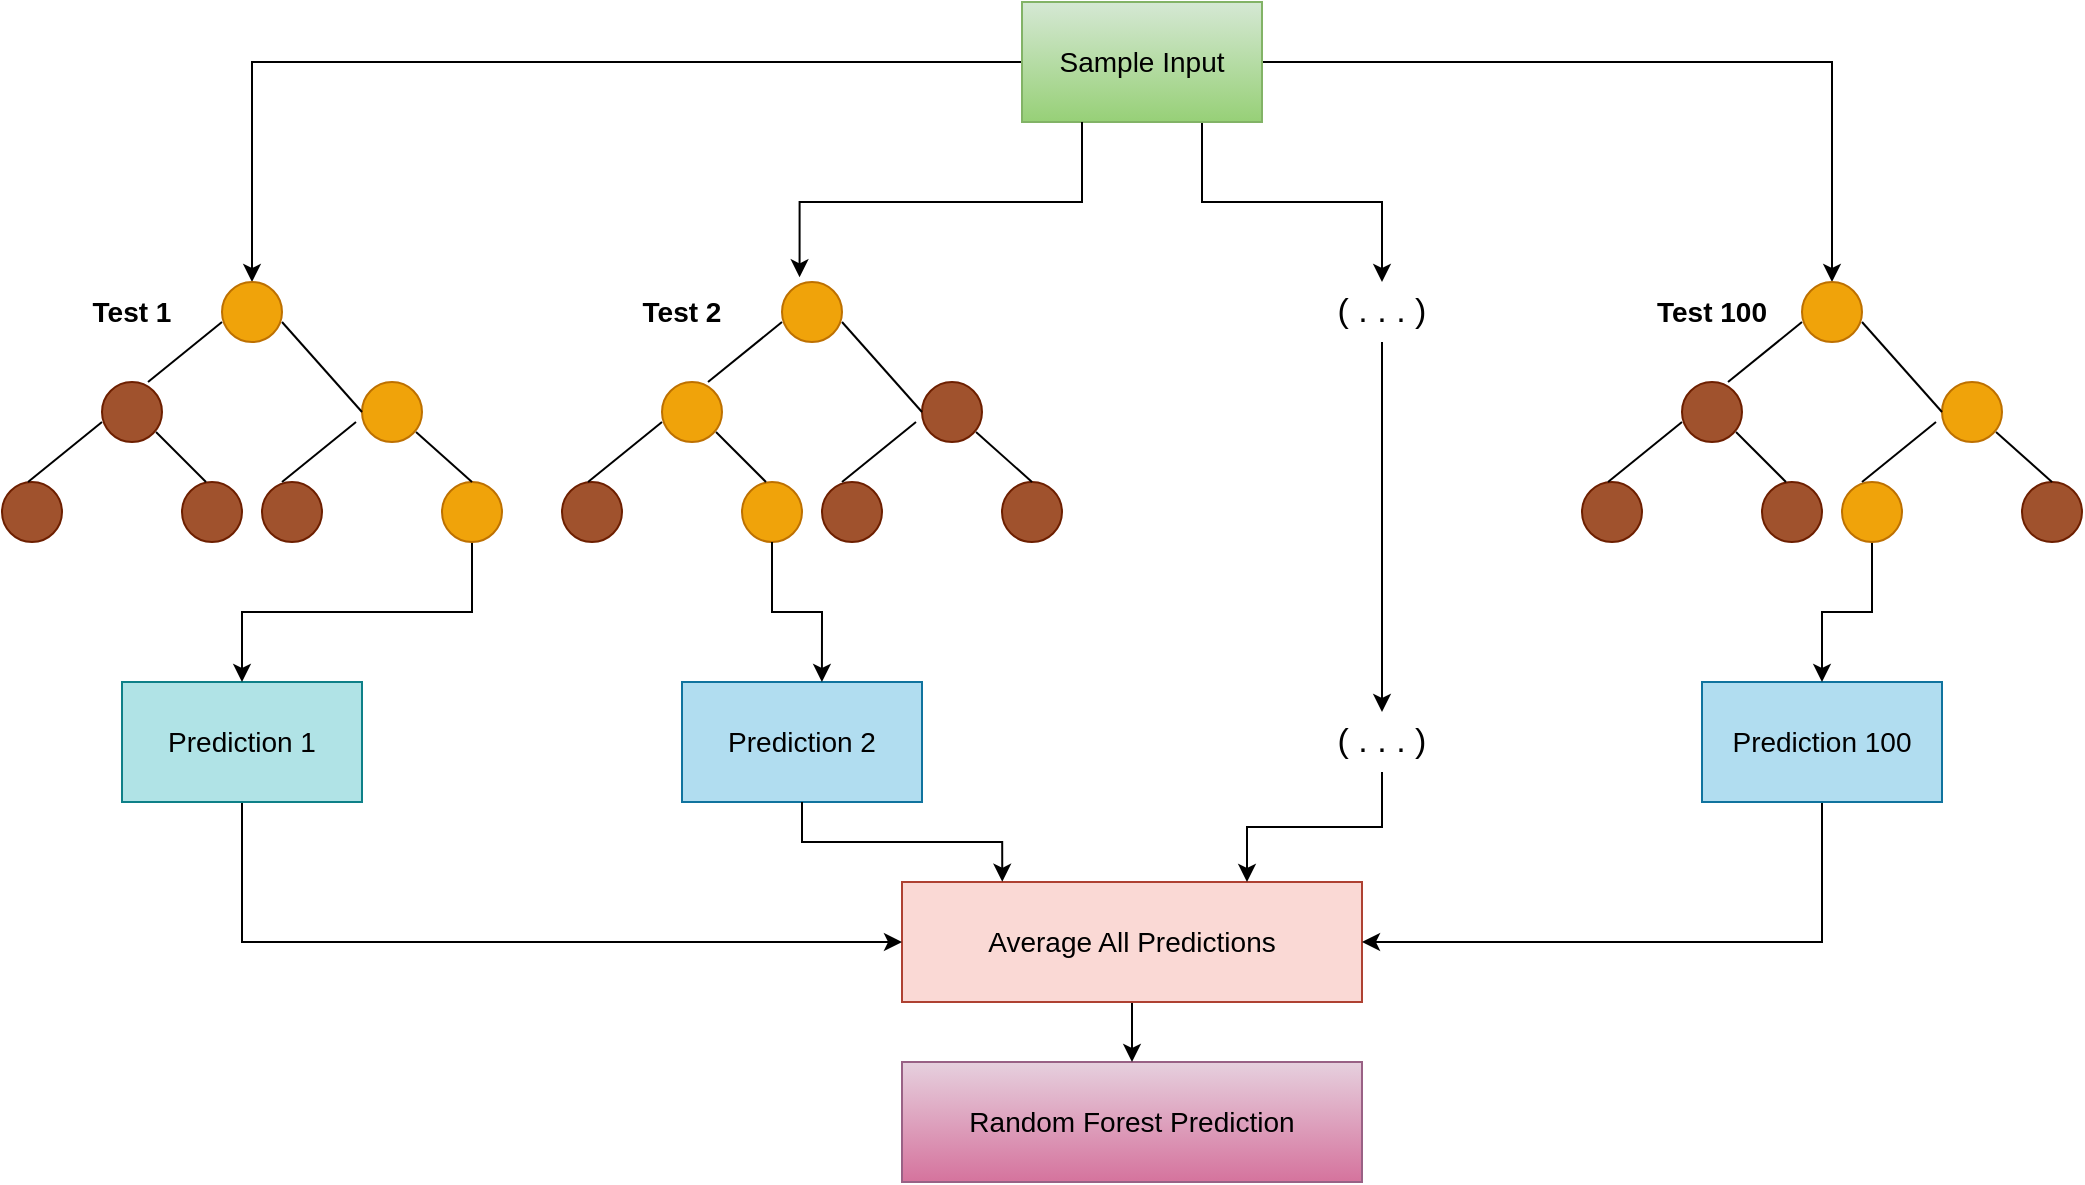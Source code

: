 <mxfile version="24.4.10" type="github">
  <diagram name="Page-1" id="VYmCjIgiaKygCHJWKGql">
    <mxGraphModel dx="2071" dy="638" grid="1" gridSize="10" guides="1" tooltips="1" connect="1" arrows="1" fold="1" page="1" pageScale="1" pageWidth="850" pageHeight="1100" math="0" shadow="0">
      <root>
        <mxCell id="0" />
        <mxCell id="1" parent="0" />
        <mxCell id="sGvX59oKm4tC7sZIhN3M-1" value="&lt;font style=&quot;font-size: 14px;&quot;&gt;Random Forest Prediction&lt;/font&gt;" style="rounded=0;whiteSpace=wrap;html=1;fillColor=#e6d0de;gradientColor=#d5739d;strokeColor=#996185;" vertex="1" parent="1">
          <mxGeometry x="410" y="560" width="230" height="60" as="geometry" />
        </mxCell>
        <mxCell id="sGvX59oKm4tC7sZIhN3M-93" style="edgeStyle=orthogonalEdgeStyle;rounded=0;orthogonalLoop=1;jettySize=auto;html=1;exitX=0.5;exitY=1;exitDx=0;exitDy=0;" edge="1" parent="1" source="sGvX59oKm4tC7sZIhN3M-2" target="sGvX59oKm4tC7sZIhN3M-1">
          <mxGeometry relative="1" as="geometry" />
        </mxCell>
        <mxCell id="sGvX59oKm4tC7sZIhN3M-2" value="&lt;font style=&quot;font-size: 14px;&quot;&gt;Average All Predictions&lt;/font&gt;" style="rounded=0;whiteSpace=wrap;html=1;fillColor=#fad9d5;strokeColor=#ae4132;" vertex="1" parent="1">
          <mxGeometry x="410" y="470" width="230" height="60" as="geometry" />
        </mxCell>
        <mxCell id="sGvX59oKm4tC7sZIhN3M-88" style="edgeStyle=orthogonalEdgeStyle;rounded=0;orthogonalLoop=1;jettySize=auto;html=1;exitX=0.5;exitY=1;exitDx=0;exitDy=0;entryX=0;entryY=0.5;entryDx=0;entryDy=0;" edge="1" parent="1" source="sGvX59oKm4tC7sZIhN3M-3" target="sGvX59oKm4tC7sZIhN3M-2">
          <mxGeometry relative="1" as="geometry" />
        </mxCell>
        <mxCell id="sGvX59oKm4tC7sZIhN3M-3" value="&lt;font style=&quot;font-size: 14px;&quot;&gt;Prediction 1&lt;/font&gt;" style="rounded=0;whiteSpace=wrap;html=1;fillColor=#b0e3e6;strokeColor=#0e8088;" vertex="1" parent="1">
          <mxGeometry x="20" y="370" width="120" height="60" as="geometry" />
        </mxCell>
        <mxCell id="sGvX59oKm4tC7sZIhN3M-4" value="&lt;font style=&quot;font-size: 14px;&quot;&gt;Prediction 2&lt;/font&gt;" style="rounded=0;whiteSpace=wrap;html=1;fillColor=#b1ddf0;strokeColor=#10739e;" vertex="1" parent="1">
          <mxGeometry x="300" y="370" width="120" height="60" as="geometry" />
        </mxCell>
        <mxCell id="sGvX59oKm4tC7sZIhN3M-92" style="edgeStyle=orthogonalEdgeStyle;rounded=0;orthogonalLoop=1;jettySize=auto;html=1;exitX=0.5;exitY=1;exitDx=0;exitDy=0;entryX=1;entryY=0.5;entryDx=0;entryDy=0;" edge="1" parent="1" source="sGvX59oKm4tC7sZIhN3M-5" target="sGvX59oKm4tC7sZIhN3M-2">
          <mxGeometry relative="1" as="geometry" />
        </mxCell>
        <mxCell id="sGvX59oKm4tC7sZIhN3M-5" value="&lt;font style=&quot;font-size: 14px;&quot;&gt;Prediction 100&lt;/font&gt;" style="rounded=0;whiteSpace=wrap;html=1;fillColor=#b1ddf0;strokeColor=#10739e;" vertex="1" parent="1">
          <mxGeometry x="810" y="370" width="120" height="60" as="geometry" />
        </mxCell>
        <mxCell id="sGvX59oKm4tC7sZIhN3M-62" style="edgeStyle=orthogonalEdgeStyle;rounded=0;orthogonalLoop=1;jettySize=auto;html=1;entryX=0.5;entryY=0;entryDx=0;entryDy=0;" edge="1" parent="1" source="sGvX59oKm4tC7sZIhN3M-6" target="sGvX59oKm4tC7sZIhN3M-51">
          <mxGeometry relative="1" as="geometry" />
        </mxCell>
        <mxCell id="sGvX59oKm4tC7sZIhN3M-64" style="edgeStyle=orthogonalEdgeStyle;rounded=0;orthogonalLoop=1;jettySize=auto;html=1;exitX=1;exitY=0.5;exitDx=0;exitDy=0;entryX=0.5;entryY=0;entryDx=0;entryDy=0;" edge="1" parent="1" source="sGvX59oKm4tC7sZIhN3M-6" target="sGvX59oKm4tC7sZIhN3M-15">
          <mxGeometry relative="1" as="geometry" />
        </mxCell>
        <mxCell id="sGvX59oKm4tC7sZIhN3M-82" style="edgeStyle=orthogonalEdgeStyle;rounded=0;orthogonalLoop=1;jettySize=auto;html=1;exitX=0.75;exitY=1;exitDx=0;exitDy=0;entryX=0.5;entryY=0;entryDx=0;entryDy=0;" edge="1" parent="1" source="sGvX59oKm4tC7sZIhN3M-6" target="sGvX59oKm4tC7sZIhN3M-66">
          <mxGeometry relative="1" as="geometry" />
        </mxCell>
        <mxCell id="sGvX59oKm4tC7sZIhN3M-6" value="&lt;font style=&quot;font-size: 14px;&quot;&gt;Sample Input&lt;/font&gt;" style="rounded=0;whiteSpace=wrap;html=1;fillColor=#d5e8d4;strokeColor=#82b366;gradientColor=#97d077;" vertex="1" parent="1">
          <mxGeometry x="470" y="30" width="120" height="60" as="geometry" />
        </mxCell>
        <mxCell id="sGvX59oKm4tC7sZIhN3M-86" style="edgeStyle=orthogonalEdgeStyle;rounded=0;orthogonalLoop=1;jettySize=auto;html=1;exitX=0.5;exitY=1;exitDx=0;exitDy=0;" edge="1" parent="1" source="sGvX59oKm4tC7sZIhN3M-7" target="sGvX59oKm4tC7sZIhN3M-5">
          <mxGeometry relative="1" as="geometry" />
        </mxCell>
        <mxCell id="sGvX59oKm4tC7sZIhN3M-7" value="" style="ellipse;whiteSpace=wrap;html=1;aspect=fixed;fillColor=#f0a30a;fontColor=#000000;strokeColor=#BD7000;" vertex="1" parent="1">
          <mxGeometry x="880" y="270" width="30" height="30" as="geometry" />
        </mxCell>
        <mxCell id="sGvX59oKm4tC7sZIhN3M-8" value="" style="ellipse;whiteSpace=wrap;html=1;aspect=fixed;fillColor=#f0a30a;fontColor=#000000;strokeColor=#BD7000;" vertex="1" parent="1">
          <mxGeometry x="930" y="220" width="30" height="30" as="geometry" />
        </mxCell>
        <mxCell id="sGvX59oKm4tC7sZIhN3M-9" value="" style="ellipse;whiteSpace=wrap;html=1;aspect=fixed;fillColor=#a0522d;fontColor=#ffffff;strokeColor=#6D1F00;" vertex="1" parent="1">
          <mxGeometry x="970" y="270" width="30" height="30" as="geometry" />
        </mxCell>
        <mxCell id="sGvX59oKm4tC7sZIhN3M-11" value="" style="ellipse;whiteSpace=wrap;html=1;aspect=fixed;fillColor=#a0522d;fontColor=#ffffff;strokeColor=#6D1F00;" vertex="1" parent="1">
          <mxGeometry x="800" y="220" width="30" height="30" as="geometry" />
        </mxCell>
        <mxCell id="sGvX59oKm4tC7sZIhN3M-15" value="" style="ellipse;whiteSpace=wrap;html=1;aspect=fixed;fillColor=#f0a30a;fontColor=#000000;strokeColor=#BD7000;" vertex="1" parent="1">
          <mxGeometry x="860" y="170" width="30" height="30" as="geometry" />
        </mxCell>
        <mxCell id="sGvX59oKm4tC7sZIhN3M-24" value="" style="ellipse;whiteSpace=wrap;html=1;aspect=fixed;fillColor=#a0522d;fontColor=#ffffff;strokeColor=#6D1F00;" vertex="1" parent="1">
          <mxGeometry x="840" y="270" width="30" height="30" as="geometry" />
        </mxCell>
        <mxCell id="sGvX59oKm4tC7sZIhN3M-25" value="" style="ellipse;whiteSpace=wrap;html=1;aspect=fixed;fillColor=#a0522d;fontColor=#ffffff;strokeColor=#6D1F00;" vertex="1" parent="1">
          <mxGeometry x="750" y="270" width="30" height="30" as="geometry" />
        </mxCell>
        <mxCell id="sGvX59oKm4tC7sZIhN3M-28" value="" style="endArrow=none;html=1;rounded=0;" edge="1" parent="1">
          <mxGeometry width="50" height="50" relative="1" as="geometry">
            <mxPoint x="823" y="220" as="sourcePoint" />
            <mxPoint x="860" y="190" as="targetPoint" />
          </mxGeometry>
        </mxCell>
        <mxCell id="sGvX59oKm4tC7sZIhN3M-29" value="" style="endArrow=none;html=1;rounded=0;" edge="1" parent="1">
          <mxGeometry width="50" height="50" relative="1" as="geometry">
            <mxPoint x="763" y="270" as="sourcePoint" />
            <mxPoint x="800" y="240" as="targetPoint" />
          </mxGeometry>
        </mxCell>
        <mxCell id="sGvX59oKm4tC7sZIhN3M-30" value="" style="endArrow=none;html=1;rounded=0;" edge="1" parent="1">
          <mxGeometry width="50" height="50" relative="1" as="geometry">
            <mxPoint x="890" y="270" as="sourcePoint" />
            <mxPoint x="927" y="240" as="targetPoint" />
          </mxGeometry>
        </mxCell>
        <mxCell id="sGvX59oKm4tC7sZIhN3M-31" value="" style="endArrow=none;html=1;rounded=0;exitX=0;exitY=0.5;exitDx=0;exitDy=0;" edge="1" parent="1" source="sGvX59oKm4tC7sZIhN3M-8">
          <mxGeometry width="50" height="50" relative="1" as="geometry">
            <mxPoint x="920" y="230" as="sourcePoint" />
            <mxPoint x="890" y="190" as="targetPoint" />
          </mxGeometry>
        </mxCell>
        <mxCell id="sGvX59oKm4tC7sZIhN3M-32" value="" style="endArrow=none;html=1;rounded=0;exitX=0.5;exitY=0;exitDx=0;exitDy=0;" edge="1" parent="1" source="sGvX59oKm4tC7sZIhN3M-9">
          <mxGeometry width="50" height="50" relative="1" as="geometry">
            <mxPoint x="980" y="280" as="sourcePoint" />
            <mxPoint x="957" y="245" as="targetPoint" />
          </mxGeometry>
        </mxCell>
        <mxCell id="sGvX59oKm4tC7sZIhN3M-33" value="" style="endArrow=none;html=1;rounded=0;exitX=0.5;exitY=0;exitDx=0;exitDy=0;" edge="1" parent="1">
          <mxGeometry width="50" height="50" relative="1" as="geometry">
            <mxPoint x="852" y="270" as="sourcePoint" />
            <mxPoint x="827" y="245" as="targetPoint" />
          </mxGeometry>
        </mxCell>
        <mxCell id="sGvX59oKm4tC7sZIhN3M-34" value="" style="ellipse;whiteSpace=wrap;html=1;aspect=fixed;fillColor=#a0522d;fontColor=#ffffff;strokeColor=#6D1F00;" vertex="1" parent="1">
          <mxGeometry x="370" y="270" width="30" height="30" as="geometry" />
        </mxCell>
        <mxCell id="sGvX59oKm4tC7sZIhN3M-35" value="" style="ellipse;whiteSpace=wrap;html=1;aspect=fixed;fillColor=#a0522d;fontColor=#ffffff;strokeColor=#6D1F00;" vertex="1" parent="1">
          <mxGeometry x="420" y="220" width="30" height="30" as="geometry" />
        </mxCell>
        <mxCell id="sGvX59oKm4tC7sZIhN3M-36" value="" style="ellipse;whiteSpace=wrap;html=1;aspect=fixed;fillColor=#a0522d;fontColor=#ffffff;strokeColor=#6D1F00;" vertex="1" parent="1">
          <mxGeometry x="460" y="270" width="30" height="30" as="geometry" />
        </mxCell>
        <mxCell id="sGvX59oKm4tC7sZIhN3M-37" value="" style="ellipse;whiteSpace=wrap;html=1;aspect=fixed;fillColor=#f0a30a;fontColor=#000000;strokeColor=#BD7000;" vertex="1" parent="1">
          <mxGeometry x="290" y="220" width="30" height="30" as="geometry" />
        </mxCell>
        <mxCell id="sGvX59oKm4tC7sZIhN3M-38" value="" style="ellipse;whiteSpace=wrap;html=1;aspect=fixed;fillColor=#f0a30a;fontColor=#000000;strokeColor=#BD7000;" vertex="1" parent="1">
          <mxGeometry x="350" y="170" width="30" height="30" as="geometry" />
        </mxCell>
        <mxCell id="sGvX59oKm4tC7sZIhN3M-39" value="" style="ellipse;whiteSpace=wrap;html=1;aspect=fixed;fillColor=#f0a30a;fontColor=#000000;strokeColor=#BD7000;" vertex="1" parent="1">
          <mxGeometry x="330" y="270" width="30" height="30" as="geometry" />
        </mxCell>
        <mxCell id="sGvX59oKm4tC7sZIhN3M-40" value="" style="ellipse;whiteSpace=wrap;html=1;aspect=fixed;fillColor=#a0522d;fontColor=#ffffff;strokeColor=#6D1F00;" vertex="1" parent="1">
          <mxGeometry x="240" y="270" width="30" height="30" as="geometry" />
        </mxCell>
        <mxCell id="sGvX59oKm4tC7sZIhN3M-41" value="" style="endArrow=none;html=1;rounded=0;" edge="1" parent="1">
          <mxGeometry width="50" height="50" relative="1" as="geometry">
            <mxPoint x="313" y="220" as="sourcePoint" />
            <mxPoint x="350" y="190" as="targetPoint" />
          </mxGeometry>
        </mxCell>
        <mxCell id="sGvX59oKm4tC7sZIhN3M-42" value="" style="endArrow=none;html=1;rounded=0;" edge="1" parent="1">
          <mxGeometry width="50" height="50" relative="1" as="geometry">
            <mxPoint x="253" y="270" as="sourcePoint" />
            <mxPoint x="290" y="240" as="targetPoint" />
          </mxGeometry>
        </mxCell>
        <mxCell id="sGvX59oKm4tC7sZIhN3M-43" value="" style="endArrow=none;html=1;rounded=0;" edge="1" parent="1">
          <mxGeometry width="50" height="50" relative="1" as="geometry">
            <mxPoint x="380" y="270" as="sourcePoint" />
            <mxPoint x="417" y="240" as="targetPoint" />
          </mxGeometry>
        </mxCell>
        <mxCell id="sGvX59oKm4tC7sZIhN3M-44" value="" style="endArrow=none;html=1;rounded=0;exitX=0;exitY=0.5;exitDx=0;exitDy=0;" edge="1" parent="1" source="sGvX59oKm4tC7sZIhN3M-35">
          <mxGeometry width="50" height="50" relative="1" as="geometry">
            <mxPoint x="410" y="230" as="sourcePoint" />
            <mxPoint x="380" y="190" as="targetPoint" />
          </mxGeometry>
        </mxCell>
        <mxCell id="sGvX59oKm4tC7sZIhN3M-45" value="" style="endArrow=none;html=1;rounded=0;exitX=0.5;exitY=0;exitDx=0;exitDy=0;" edge="1" parent="1" source="sGvX59oKm4tC7sZIhN3M-36">
          <mxGeometry width="50" height="50" relative="1" as="geometry">
            <mxPoint x="470" y="280" as="sourcePoint" />
            <mxPoint x="447" y="245" as="targetPoint" />
          </mxGeometry>
        </mxCell>
        <mxCell id="sGvX59oKm4tC7sZIhN3M-46" value="" style="endArrow=none;html=1;rounded=0;exitX=0.5;exitY=0;exitDx=0;exitDy=0;" edge="1" parent="1">
          <mxGeometry width="50" height="50" relative="1" as="geometry">
            <mxPoint x="342" y="270" as="sourcePoint" />
            <mxPoint x="317" y="245" as="targetPoint" />
          </mxGeometry>
        </mxCell>
        <mxCell id="sGvX59oKm4tC7sZIhN3M-47" value="" style="ellipse;whiteSpace=wrap;html=1;aspect=fixed;fillColor=#a0522d;fontColor=#ffffff;strokeColor=#6D1F00;" vertex="1" parent="1">
          <mxGeometry x="90" y="270" width="30" height="30" as="geometry" />
        </mxCell>
        <mxCell id="sGvX59oKm4tC7sZIhN3M-48" value="" style="ellipse;whiteSpace=wrap;html=1;aspect=fixed;fillColor=#f0a30a;fontColor=#000000;strokeColor=#BD7000;" vertex="1" parent="1">
          <mxGeometry x="140" y="220" width="30" height="30" as="geometry" />
        </mxCell>
        <mxCell id="sGvX59oKm4tC7sZIhN3M-84" style="edgeStyle=orthogonalEdgeStyle;rounded=0;orthogonalLoop=1;jettySize=auto;html=1;exitX=0.5;exitY=1;exitDx=0;exitDy=0;" edge="1" parent="1" source="sGvX59oKm4tC7sZIhN3M-49" target="sGvX59oKm4tC7sZIhN3M-3">
          <mxGeometry relative="1" as="geometry" />
        </mxCell>
        <mxCell id="sGvX59oKm4tC7sZIhN3M-49" value="" style="ellipse;whiteSpace=wrap;html=1;aspect=fixed;fillColor=#f0a30a;fontColor=#000000;strokeColor=#BD7000;" vertex="1" parent="1">
          <mxGeometry x="180" y="270" width="30" height="30" as="geometry" />
        </mxCell>
        <mxCell id="sGvX59oKm4tC7sZIhN3M-50" value="" style="ellipse;whiteSpace=wrap;html=1;aspect=fixed;fillColor=#a0522d;fontColor=#ffffff;strokeColor=#6D1F00;" vertex="1" parent="1">
          <mxGeometry x="10" y="220" width="30" height="30" as="geometry" />
        </mxCell>
        <mxCell id="sGvX59oKm4tC7sZIhN3M-51" value="" style="ellipse;whiteSpace=wrap;html=1;aspect=fixed;fillColor=#f0a30a;fontColor=#000000;strokeColor=#BD7000;" vertex="1" parent="1">
          <mxGeometry x="70" y="170" width="30" height="30" as="geometry" />
        </mxCell>
        <mxCell id="sGvX59oKm4tC7sZIhN3M-52" value="" style="ellipse;whiteSpace=wrap;html=1;aspect=fixed;fillColor=#a0522d;fontColor=#ffffff;strokeColor=#6D1F00;" vertex="1" parent="1">
          <mxGeometry x="50" y="270" width="30" height="30" as="geometry" />
        </mxCell>
        <mxCell id="sGvX59oKm4tC7sZIhN3M-53" value="" style="ellipse;whiteSpace=wrap;html=1;aspect=fixed;fillColor=#a0522d;fontColor=#ffffff;strokeColor=#6D1F00;" vertex="1" parent="1">
          <mxGeometry x="-40" y="270" width="30" height="30" as="geometry" />
        </mxCell>
        <mxCell id="sGvX59oKm4tC7sZIhN3M-54" value="" style="endArrow=none;html=1;rounded=0;" edge="1" parent="1">
          <mxGeometry width="50" height="50" relative="1" as="geometry">
            <mxPoint x="33" y="220" as="sourcePoint" />
            <mxPoint x="70" y="190" as="targetPoint" />
          </mxGeometry>
        </mxCell>
        <mxCell id="sGvX59oKm4tC7sZIhN3M-55" value="" style="endArrow=none;html=1;rounded=0;" edge="1" parent="1">
          <mxGeometry width="50" height="50" relative="1" as="geometry">
            <mxPoint x="-27" y="270" as="sourcePoint" />
            <mxPoint x="10" y="240" as="targetPoint" />
          </mxGeometry>
        </mxCell>
        <mxCell id="sGvX59oKm4tC7sZIhN3M-56" value="" style="endArrow=none;html=1;rounded=0;" edge="1" parent="1">
          <mxGeometry width="50" height="50" relative="1" as="geometry">
            <mxPoint x="100" y="270" as="sourcePoint" />
            <mxPoint x="137" y="240" as="targetPoint" />
          </mxGeometry>
        </mxCell>
        <mxCell id="sGvX59oKm4tC7sZIhN3M-57" value="" style="endArrow=none;html=1;rounded=0;exitX=0;exitY=0.5;exitDx=0;exitDy=0;" edge="1" parent="1" source="sGvX59oKm4tC7sZIhN3M-48">
          <mxGeometry width="50" height="50" relative="1" as="geometry">
            <mxPoint x="130" y="230" as="sourcePoint" />
            <mxPoint x="100" y="190" as="targetPoint" />
          </mxGeometry>
        </mxCell>
        <mxCell id="sGvX59oKm4tC7sZIhN3M-58" value="" style="endArrow=none;html=1;rounded=0;exitX=0.5;exitY=0;exitDx=0;exitDy=0;" edge="1" parent="1" source="sGvX59oKm4tC7sZIhN3M-49">
          <mxGeometry width="50" height="50" relative="1" as="geometry">
            <mxPoint x="190" y="280" as="sourcePoint" />
            <mxPoint x="167" y="245" as="targetPoint" />
          </mxGeometry>
        </mxCell>
        <mxCell id="sGvX59oKm4tC7sZIhN3M-59" value="" style="endArrow=none;html=1;rounded=0;exitX=0.5;exitY=0;exitDx=0;exitDy=0;" edge="1" parent="1">
          <mxGeometry width="50" height="50" relative="1" as="geometry">
            <mxPoint x="62" y="270" as="sourcePoint" />
            <mxPoint x="37" y="245" as="targetPoint" />
          </mxGeometry>
        </mxCell>
        <mxCell id="sGvX59oKm4tC7sZIhN3M-63" style="edgeStyle=orthogonalEdgeStyle;rounded=0;orthogonalLoop=1;jettySize=auto;html=1;exitX=0.25;exitY=1;exitDx=0;exitDy=0;entryX=0.293;entryY=-0.078;entryDx=0;entryDy=0;entryPerimeter=0;" edge="1" parent="1" source="sGvX59oKm4tC7sZIhN3M-6" target="sGvX59oKm4tC7sZIhN3M-38">
          <mxGeometry relative="1" as="geometry" />
        </mxCell>
        <mxCell id="sGvX59oKm4tC7sZIhN3M-83" style="edgeStyle=orthogonalEdgeStyle;rounded=0;orthogonalLoop=1;jettySize=auto;html=1;exitX=0.5;exitY=1;exitDx=0;exitDy=0;entryX=0.5;entryY=0;entryDx=0;entryDy=0;" edge="1" parent="1" source="sGvX59oKm4tC7sZIhN3M-66" target="sGvX59oKm4tC7sZIhN3M-80">
          <mxGeometry relative="1" as="geometry" />
        </mxCell>
        <mxCell id="sGvX59oKm4tC7sZIhN3M-66" value="&lt;font style=&quot;font-size: 17px;&quot;&gt;( . . . )&lt;/font&gt;" style="text;html=1;align=center;verticalAlign=middle;whiteSpace=wrap;rounded=0;" vertex="1" parent="1">
          <mxGeometry x="620" y="170" width="60" height="30" as="geometry" />
        </mxCell>
        <mxCell id="sGvX59oKm4tC7sZIhN3M-90" style="edgeStyle=orthogonalEdgeStyle;rounded=0;orthogonalLoop=1;jettySize=auto;html=1;exitX=0.5;exitY=1;exitDx=0;exitDy=0;entryX=0.75;entryY=0;entryDx=0;entryDy=0;" edge="1" parent="1" source="sGvX59oKm4tC7sZIhN3M-80" target="sGvX59oKm4tC7sZIhN3M-2">
          <mxGeometry relative="1" as="geometry" />
        </mxCell>
        <mxCell id="sGvX59oKm4tC7sZIhN3M-80" value="&lt;font style=&quot;font-size: 17px;&quot;&gt;( . . . )&lt;/font&gt;" style="text;html=1;align=center;verticalAlign=middle;whiteSpace=wrap;rounded=0;" vertex="1" parent="1">
          <mxGeometry x="620" y="385" width="60" height="30" as="geometry" />
        </mxCell>
        <mxCell id="sGvX59oKm4tC7sZIhN3M-85" style="edgeStyle=orthogonalEdgeStyle;rounded=0;orthogonalLoop=1;jettySize=auto;html=1;exitX=0.5;exitY=1;exitDx=0;exitDy=0;entryX=0.583;entryY=0;entryDx=0;entryDy=0;entryPerimeter=0;" edge="1" parent="1" source="sGvX59oKm4tC7sZIhN3M-39" target="sGvX59oKm4tC7sZIhN3M-4">
          <mxGeometry relative="1" as="geometry" />
        </mxCell>
        <mxCell id="sGvX59oKm4tC7sZIhN3M-87" style="edgeStyle=orthogonalEdgeStyle;rounded=0;orthogonalLoop=1;jettySize=auto;html=1;exitX=0.5;exitY=1;exitDx=0;exitDy=0;" edge="1" parent="1" source="sGvX59oKm4tC7sZIhN3M-3" target="sGvX59oKm4tC7sZIhN3M-3">
          <mxGeometry relative="1" as="geometry" />
        </mxCell>
        <mxCell id="sGvX59oKm4tC7sZIhN3M-89" style="edgeStyle=orthogonalEdgeStyle;rounded=0;orthogonalLoop=1;jettySize=auto;html=1;exitX=0.5;exitY=1;exitDx=0;exitDy=0;entryX=0.218;entryY=-0.002;entryDx=0;entryDy=0;entryPerimeter=0;" edge="1" parent="1" source="sGvX59oKm4tC7sZIhN3M-4" target="sGvX59oKm4tC7sZIhN3M-2">
          <mxGeometry relative="1" as="geometry" />
        </mxCell>
        <mxCell id="sGvX59oKm4tC7sZIhN3M-95" value="&lt;font style=&quot;font-size: 14px;&quot;&gt;&lt;b&gt;Test 1&lt;/b&gt;&lt;/font&gt;" style="text;html=1;align=center;verticalAlign=middle;whiteSpace=wrap;rounded=0;" vertex="1" parent="1">
          <mxGeometry x="-5" y="170" width="60" height="30" as="geometry" />
        </mxCell>
        <mxCell id="sGvX59oKm4tC7sZIhN3M-97" value="&lt;font style=&quot;font-size: 14px;&quot;&gt;&lt;b&gt;Test 2&lt;/b&gt;&lt;/font&gt;" style="text;html=1;align=center;verticalAlign=middle;whiteSpace=wrap;rounded=0;" vertex="1" parent="1">
          <mxGeometry x="270" y="170" width="60" height="30" as="geometry" />
        </mxCell>
        <mxCell id="sGvX59oKm4tC7sZIhN3M-98" value="&lt;font style=&quot;font-size: 14px;&quot;&gt;&lt;b&gt;Test 100&lt;/b&gt;&lt;/font&gt;" style="text;html=1;align=center;verticalAlign=middle;whiteSpace=wrap;rounded=0;" vertex="1" parent="1">
          <mxGeometry x="785" y="170" width="60" height="30" as="geometry" />
        </mxCell>
      </root>
    </mxGraphModel>
  </diagram>
</mxfile>
